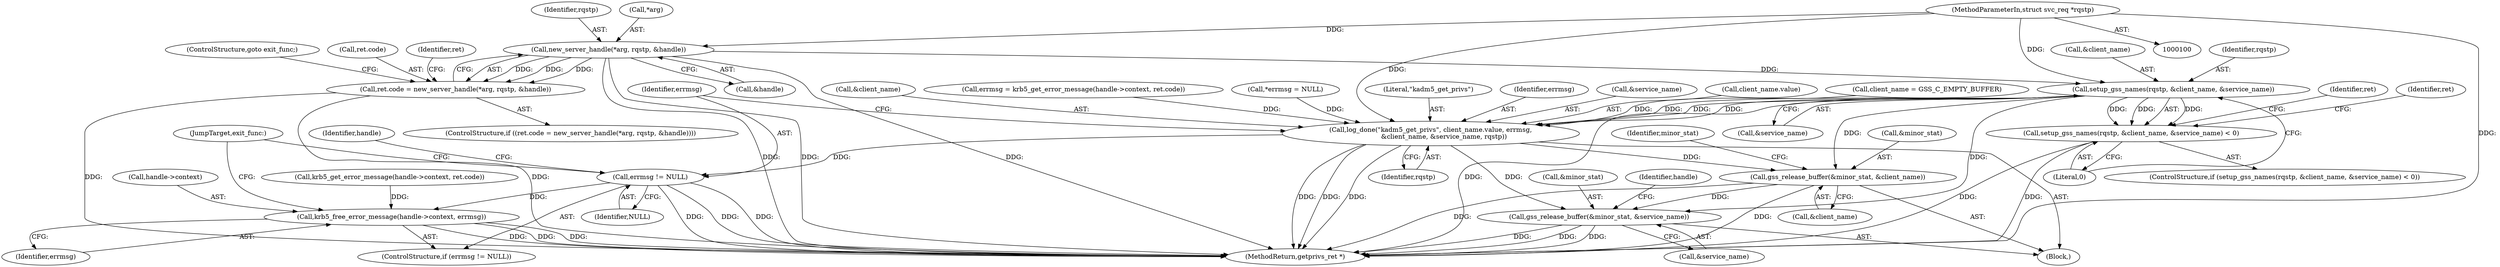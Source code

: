 digraph "0_krb5_83ed75feba32e46f736fcce0d96a0445f29b96c2_12@pointer" {
"1000102" [label="(MethodParameterIn,struct svc_req *rqstp)"];
"1000128" [label="(Call,new_server_handle(*arg, rqstp, &handle))"];
"1000124" [label="(Call,ret.code = new_server_handle(*arg, rqstp, &handle))"];
"1000154" [label="(Call,setup_gss_names(rqstp, &client_name, &service_name))"];
"1000153" [label="(Call,setup_gss_names(rqstp, &client_name, &service_name) < 0)"];
"1000195" [label="(Call,log_done(\"kadm5_get_privs\", client_name.value, errmsg,\n             &client_name, &service_name, rqstp))"];
"1000207" [label="(Call,errmsg != NULL)"];
"1000210" [label="(Call,krb5_free_error_message(handle->context, errmsg))"];
"1000216" [label="(Call,gss_release_buffer(&minor_stat, &client_name))"];
"1000221" [label="(Call,gss_release_buffer(&minor_stat, &service_name))"];
"1000201" [label="(Call,&client_name)"];
"1000134" [label="(ControlStructure,goto exit_func;)"];
"1000160" [label="(Literal,0)"];
"1000221" [label="(Call,gss_release_buffer(&minor_stat, &service_name))"];
"1000186" [label="(Call,errmsg = krb5_get_error_message(handle->context, ret.code))"];
"1000217" [label="(Call,&minor_stat)"];
"1000214" [label="(Identifier,errmsg)"];
"1000224" [label="(Call,&service_name)"];
"1000227" [label="(Identifier,handle)"];
"1000123" [label="(ControlStructure,if ((ret.code = new_server_handle(*arg, rqstp, &handle))))"];
"1000125" [label="(Call,ret.code)"];
"1000219" [label="(Call,&client_name)"];
"1000216" [label="(Call,gss_release_buffer(&minor_stat, &client_name))"];
"1000206" [label="(ControlStructure,if (errmsg != NULL))"];
"1000116" [label="(Call,*errmsg = NULL)"];
"1000215" [label="(JumpTarget,exit_func:)"];
"1000132" [label="(Call,&handle)"];
"1000196" [label="(Literal,\"kadm5_get_privs\")"];
"1000188" [label="(Call,krb5_get_error_message(handle->context, ret.code))"];
"1000212" [label="(Identifier,handle)"];
"1000209" [label="(Identifier,NULL)"];
"1000124" [label="(Call,ret.code = new_server_handle(*arg, rqstp, &handle))"];
"1000131" [label="(Identifier,rqstp)"];
"1000195" [label="(Call,log_done(\"kadm5_get_privs\", client_name.value, errmsg,\n             &client_name, &service_name, rqstp))"];
"1000200" [label="(Identifier,errmsg)"];
"1000164" [label="(Identifier,ret)"];
"1000231" [label="(MethodReturn,getprivs_ret *)"];
"1000103" [label="(Block,)"];
"1000207" [label="(Call,errmsg != NULL)"];
"1000152" [label="(ControlStructure,if (setup_gss_names(rqstp, &client_name, &service_name) < 0))"];
"1000156" [label="(Call,&client_name)"];
"1000203" [label="(Call,&service_name)"];
"1000170" [label="(Identifier,ret)"];
"1000208" [label="(Identifier,errmsg)"];
"1000205" [label="(Identifier,rqstp)"];
"1000158" [label="(Call,&service_name)"];
"1000197" [label="(Call,client_name.value)"];
"1000222" [label="(Call,&minor_stat)"];
"1000153" [label="(Call,setup_gss_names(rqstp, &client_name, &service_name) < 0)"];
"1000129" [label="(Call,*arg)"];
"1000223" [label="(Identifier,minor_stat)"];
"1000155" [label="(Identifier,rqstp)"];
"1000210" [label="(Call,krb5_free_error_message(handle->context, errmsg))"];
"1000138" [label="(Identifier,ret)"];
"1000211" [label="(Call,handle->context)"];
"1000154" [label="(Call,setup_gss_names(rqstp, &client_name, &service_name))"];
"1000128" [label="(Call,new_server_handle(*arg, rqstp, &handle))"];
"1000106" [label="(Call,client_name = GSS_C_EMPTY_BUFFER)"];
"1000102" [label="(MethodParameterIn,struct svc_req *rqstp)"];
"1000102" -> "1000100"  [label="AST: "];
"1000102" -> "1000231"  [label="DDG: "];
"1000102" -> "1000128"  [label="DDG: "];
"1000102" -> "1000154"  [label="DDG: "];
"1000102" -> "1000195"  [label="DDG: "];
"1000128" -> "1000124"  [label="AST: "];
"1000128" -> "1000132"  [label="CFG: "];
"1000129" -> "1000128"  [label="AST: "];
"1000131" -> "1000128"  [label="AST: "];
"1000132" -> "1000128"  [label="AST: "];
"1000124" -> "1000128"  [label="CFG: "];
"1000128" -> "1000231"  [label="DDG: "];
"1000128" -> "1000231"  [label="DDG: "];
"1000128" -> "1000231"  [label="DDG: "];
"1000128" -> "1000124"  [label="DDG: "];
"1000128" -> "1000124"  [label="DDG: "];
"1000128" -> "1000124"  [label="DDG: "];
"1000128" -> "1000154"  [label="DDG: "];
"1000124" -> "1000123"  [label="AST: "];
"1000125" -> "1000124"  [label="AST: "];
"1000134" -> "1000124"  [label="CFG: "];
"1000138" -> "1000124"  [label="CFG: "];
"1000124" -> "1000231"  [label="DDG: "];
"1000124" -> "1000231"  [label="DDG: "];
"1000154" -> "1000153"  [label="AST: "];
"1000154" -> "1000158"  [label="CFG: "];
"1000155" -> "1000154"  [label="AST: "];
"1000156" -> "1000154"  [label="AST: "];
"1000158" -> "1000154"  [label="AST: "];
"1000160" -> "1000154"  [label="CFG: "];
"1000154" -> "1000231"  [label="DDG: "];
"1000154" -> "1000153"  [label="DDG: "];
"1000154" -> "1000153"  [label="DDG: "];
"1000154" -> "1000153"  [label="DDG: "];
"1000154" -> "1000195"  [label="DDG: "];
"1000154" -> "1000195"  [label="DDG: "];
"1000154" -> "1000195"  [label="DDG: "];
"1000154" -> "1000216"  [label="DDG: "];
"1000154" -> "1000221"  [label="DDG: "];
"1000153" -> "1000152"  [label="AST: "];
"1000153" -> "1000160"  [label="CFG: "];
"1000160" -> "1000153"  [label="AST: "];
"1000164" -> "1000153"  [label="CFG: "];
"1000170" -> "1000153"  [label="CFG: "];
"1000153" -> "1000231"  [label="DDG: "];
"1000153" -> "1000231"  [label="DDG: "];
"1000195" -> "1000103"  [label="AST: "];
"1000195" -> "1000205"  [label="CFG: "];
"1000196" -> "1000195"  [label="AST: "];
"1000197" -> "1000195"  [label="AST: "];
"1000200" -> "1000195"  [label="AST: "];
"1000201" -> "1000195"  [label="AST: "];
"1000203" -> "1000195"  [label="AST: "];
"1000205" -> "1000195"  [label="AST: "];
"1000208" -> "1000195"  [label="CFG: "];
"1000195" -> "1000231"  [label="DDG: "];
"1000195" -> "1000231"  [label="DDG: "];
"1000195" -> "1000231"  [label="DDG: "];
"1000106" -> "1000195"  [label="DDG: "];
"1000116" -> "1000195"  [label="DDG: "];
"1000186" -> "1000195"  [label="DDG: "];
"1000195" -> "1000207"  [label="DDG: "];
"1000195" -> "1000216"  [label="DDG: "];
"1000195" -> "1000221"  [label="DDG: "];
"1000207" -> "1000206"  [label="AST: "];
"1000207" -> "1000209"  [label="CFG: "];
"1000208" -> "1000207"  [label="AST: "];
"1000209" -> "1000207"  [label="AST: "];
"1000212" -> "1000207"  [label="CFG: "];
"1000215" -> "1000207"  [label="CFG: "];
"1000207" -> "1000231"  [label="DDG: "];
"1000207" -> "1000231"  [label="DDG: "];
"1000207" -> "1000231"  [label="DDG: "];
"1000207" -> "1000210"  [label="DDG: "];
"1000210" -> "1000206"  [label="AST: "];
"1000210" -> "1000214"  [label="CFG: "];
"1000211" -> "1000210"  [label="AST: "];
"1000214" -> "1000210"  [label="AST: "];
"1000215" -> "1000210"  [label="CFG: "];
"1000210" -> "1000231"  [label="DDG: "];
"1000210" -> "1000231"  [label="DDG: "];
"1000210" -> "1000231"  [label="DDG: "];
"1000188" -> "1000210"  [label="DDG: "];
"1000216" -> "1000103"  [label="AST: "];
"1000216" -> "1000219"  [label="CFG: "];
"1000217" -> "1000216"  [label="AST: "];
"1000219" -> "1000216"  [label="AST: "];
"1000223" -> "1000216"  [label="CFG: "];
"1000216" -> "1000231"  [label="DDG: "];
"1000216" -> "1000231"  [label="DDG: "];
"1000216" -> "1000221"  [label="DDG: "];
"1000221" -> "1000103"  [label="AST: "];
"1000221" -> "1000224"  [label="CFG: "];
"1000222" -> "1000221"  [label="AST: "];
"1000224" -> "1000221"  [label="AST: "];
"1000227" -> "1000221"  [label="CFG: "];
"1000221" -> "1000231"  [label="DDG: "];
"1000221" -> "1000231"  [label="DDG: "];
"1000221" -> "1000231"  [label="DDG: "];
}
